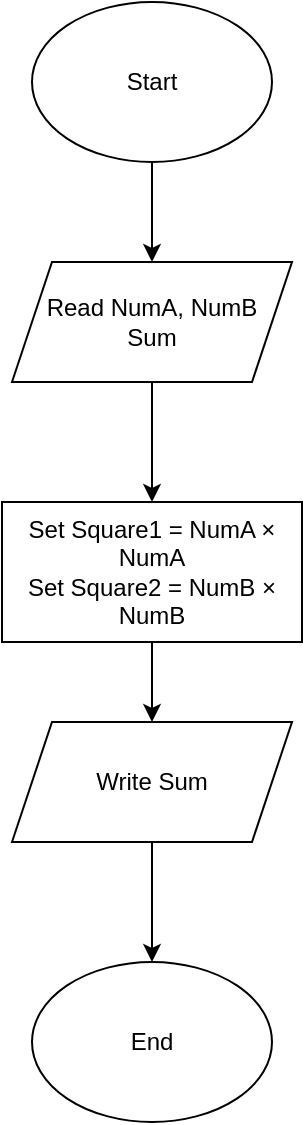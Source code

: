 <mxfile version="20.8.23" type="github">
  <diagram name="Page-1" id="d8gvfLNWhYDaOqGOrKg_">
    <mxGraphModel dx="1500" dy="779" grid="1" gridSize="10" guides="1" tooltips="1" connect="1" arrows="1" fold="1" page="1" pageScale="1" pageWidth="827" pageHeight="1169" math="0" shadow="0">
      <root>
        <mxCell id="0" />
        <mxCell id="1" parent="0" />
        <mxCell id="pB29blMJ6GJ9NiMnlPdg-4" value="" style="edgeStyle=orthogonalEdgeStyle;rounded=0;orthogonalLoop=1;jettySize=auto;html=1;" edge="1" parent="1" source="pB29blMJ6GJ9NiMnlPdg-1" target="pB29blMJ6GJ9NiMnlPdg-2">
          <mxGeometry relative="1" as="geometry" />
        </mxCell>
        <mxCell id="pB29blMJ6GJ9NiMnlPdg-1" value="Start" style="ellipse;whiteSpace=wrap;html=1;" vertex="1" parent="1">
          <mxGeometry x="320" y="60" width="120" height="80" as="geometry" />
        </mxCell>
        <mxCell id="pB29blMJ6GJ9NiMnlPdg-5" value="" style="edgeStyle=orthogonalEdgeStyle;rounded=0;orthogonalLoop=1;jettySize=auto;html=1;" edge="1" parent="1" source="pB29blMJ6GJ9NiMnlPdg-2" target="pB29blMJ6GJ9NiMnlPdg-3">
          <mxGeometry relative="1" as="geometry" />
        </mxCell>
        <mxCell id="pB29blMJ6GJ9NiMnlPdg-2" value="Read NumA, NumB&lt;br&gt;Sum" style="shape=parallelogram;perimeter=parallelogramPerimeter;whiteSpace=wrap;html=1;fixedSize=1;" vertex="1" parent="1">
          <mxGeometry x="310" y="190" width="140" height="60" as="geometry" />
        </mxCell>
        <mxCell id="pB29blMJ6GJ9NiMnlPdg-8" value="" style="edgeStyle=orthogonalEdgeStyle;rounded=0;orthogonalLoop=1;jettySize=auto;html=1;" edge="1" parent="1" source="pB29blMJ6GJ9NiMnlPdg-3" target="pB29blMJ6GJ9NiMnlPdg-6">
          <mxGeometry relative="1" as="geometry" />
        </mxCell>
        <mxCell id="pB29blMJ6GJ9NiMnlPdg-3" value="Set Square1 = NumA × NumA&lt;br&gt;Set Square2 = NumB × NumB" style="rounded=0;whiteSpace=wrap;html=1;" vertex="1" parent="1">
          <mxGeometry x="305" y="310" width="150" height="70" as="geometry" />
        </mxCell>
        <mxCell id="pB29blMJ6GJ9NiMnlPdg-10" value="" style="edgeStyle=orthogonalEdgeStyle;rounded=0;orthogonalLoop=1;jettySize=auto;html=1;" edge="1" parent="1" source="pB29blMJ6GJ9NiMnlPdg-6" target="pB29blMJ6GJ9NiMnlPdg-9">
          <mxGeometry relative="1" as="geometry" />
        </mxCell>
        <mxCell id="pB29blMJ6GJ9NiMnlPdg-6" value="Write Sum" style="shape=parallelogram;perimeter=parallelogramPerimeter;whiteSpace=wrap;html=1;fixedSize=1;" vertex="1" parent="1">
          <mxGeometry x="310" y="420" width="140" height="60" as="geometry" />
        </mxCell>
        <mxCell id="pB29blMJ6GJ9NiMnlPdg-9" value="End" style="ellipse;whiteSpace=wrap;html=1;" vertex="1" parent="1">
          <mxGeometry x="320" y="540" width="120" height="80" as="geometry" />
        </mxCell>
      </root>
    </mxGraphModel>
  </diagram>
</mxfile>
